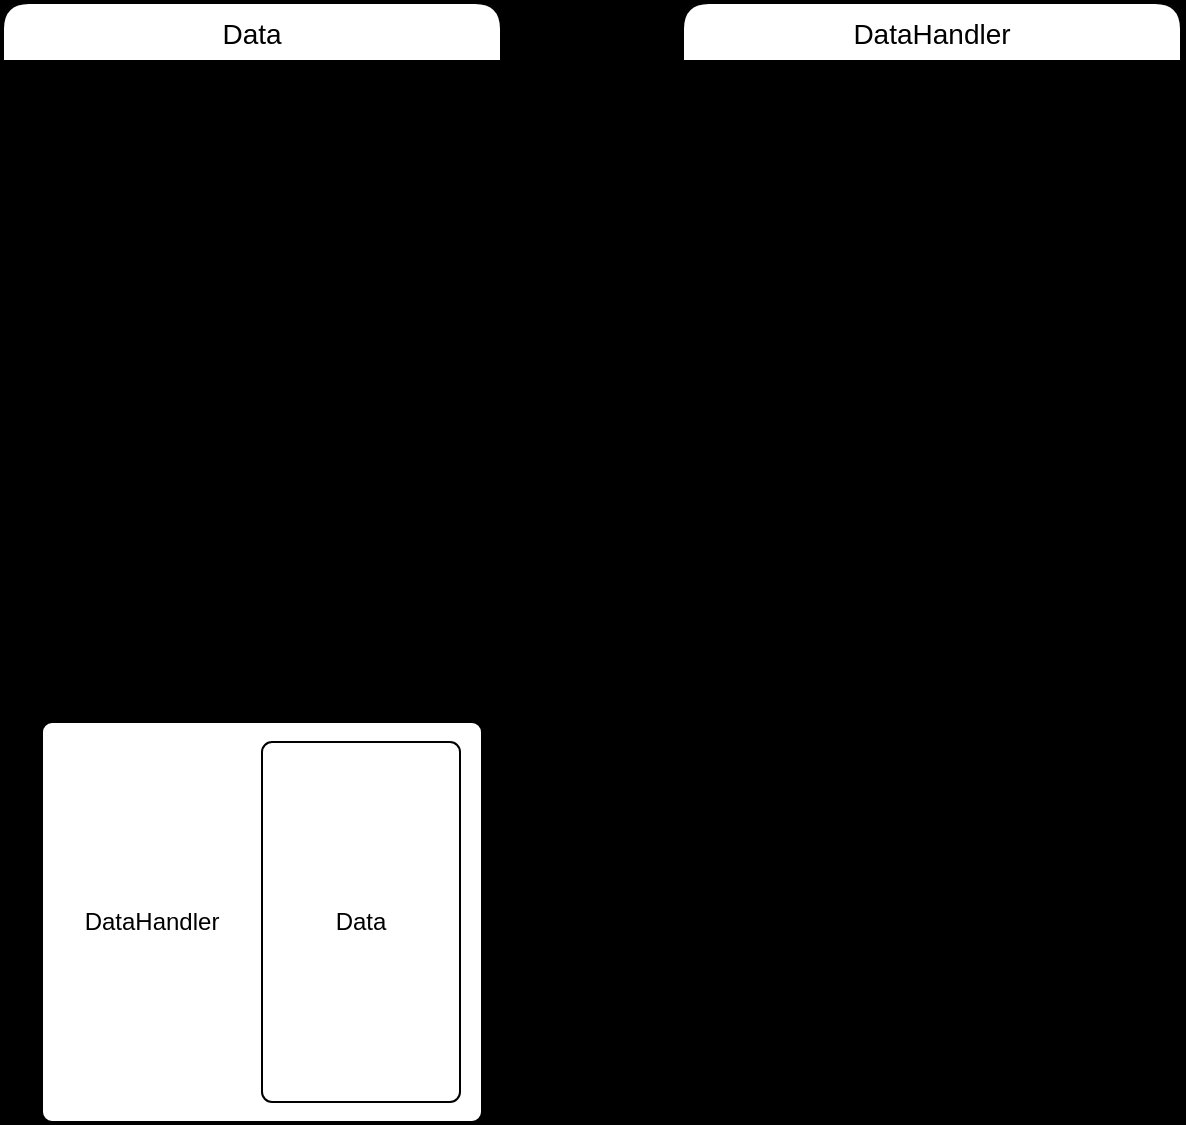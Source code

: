 <mxfile>
    <diagram id="EBTE2L9BBxQTS6oZsrdj" name="Page-1">
        <mxGraphModel dx="1161" dy="446" grid="1" gridSize="10" guides="1" tooltips="1" connect="1" arrows="1" fold="1" page="1" pageScale="1" pageWidth="850" pageHeight="1100" background="#000000" math="0" shadow="0">
            <root>
                <mxCell id="0"/>
                <mxCell id="1" parent="0"/>
                <mxCell id="4" value="Data" style="swimlane;childLayout=stackLayout;horizontal=1;startSize=30;horizontalStack=0;rounded=1;fontSize=14;fontStyle=0;strokeWidth=2;resizeParent=0;resizeLast=1;shadow=0;dashed=0;align=center;" vertex="1" parent="1">
                    <mxGeometry x="-790" y="50" width="250" height="310" as="geometry"/>
                </mxCell>
                <mxCell id="5" value="+ std::vector&lt; uint8_t &gt; * feature_vector&#10;+ uint8_t label&#10;+ int enum_label&#10;+ double distance&#10;&#10;void set_feature_vector&#10;void append_to_feature_vector&#10;void set_label&#10;void set_enumerated_label&#10;void set_distance&#10;&#10;&#10;int get_feature_vector_size&#10;uint8_t get_label&#10;uint8_t get_enumerated_label&#10;&#10;std::vector&lt; uint8_t &gt; * get_feature_vector&#10;double get_distance" style="align=left;strokeColor=none;fillColor=none;spacingLeft=4;fontSize=12;verticalAlign=top;resizable=0;rotatable=0;part=1;" vertex="1" parent="4">
                    <mxGeometry y="30" width="250" height="280" as="geometry"/>
                </mxCell>
                <mxCell id="7" value="" style="rounded=1;absoluteArcSize=1;html=1;arcSize=10;" vertex="1" parent="1">
                    <mxGeometry x="-770" y="410" width="220" height="200" as="geometry"/>
                </mxCell>
                <mxCell id="8" value="DataHandler" style="html=1;shape=mxgraph.er.anchor;whiteSpace=wrap;" vertex="1" parent="7">
                    <mxGeometry width="110" height="200" as="geometry"/>
                </mxCell>
                <mxCell id="9" value="Data" style="rounded=1;absoluteArcSize=1;html=1;arcSize=10;whiteSpace=wrap;points=[];strokeColor=inherit;fillColor=inherit;" vertex="1" parent="7">
                    <mxGeometry x="110" y="10" width="99" height="180" as="geometry"/>
                </mxCell>
                <mxCell id="10" value="DataHandler" style="swimlane;childLayout=stackLayout;horizontal=1;startSize=30;horizontalStack=0;rounded=1;fontSize=14;fontStyle=0;strokeWidth=2;resizeParent=0;resizeLast=1;shadow=0;dashed=0;align=center;" vertex="1" parent="1">
                    <mxGeometry x="-450" y="50" width="250" height="400" as="geometry"/>
                </mxCell>
                <mxCell id="11" value="+ std::vecotr&lt;data *&gt; *data_array&#10;+ std::vector&lt;data *&gt; *training_data&#10;+ std::vector&lt;data*&gt; *test_data&#10;+ std::vector&lt;data *&gt; *validation_data&#10;+ int num_classes&#10;&#10;+ int feature_vector_size&#10;+ std::map&lt;uint8_t, int&gt; class_map&#10;&#10;+ const double TRAIN_SET_PERCENT&#10;+ const double TEST_SET_PERCENT&#10;+ const double VALIDATION_PERCENT&#10;&#10;void read_feature_vector(std::string path)&#10;void read_feature_labels(std::string path)&#10;&#10;void split_data&#10;void count_classes&#10;&#10;uint32_t convert_to_little_endian&#10;&#10;std::vector&lt;data *&gt; * get_training_data&#10;std::vector&lt;data *&gt; * get_test_data&#10;std::vector&lt;data *&gt; * get_validation_data  &#10;&#10;&#10;" style="align=left;strokeColor=none;fillColor=none;spacingLeft=4;fontSize=12;verticalAlign=top;resizable=0;rotatable=0;part=1;" vertex="1" parent="10">
                    <mxGeometry y="30" width="250" height="370" as="geometry"/>
                </mxCell>
            </root>
        </mxGraphModel>
    </diagram>
</mxfile>